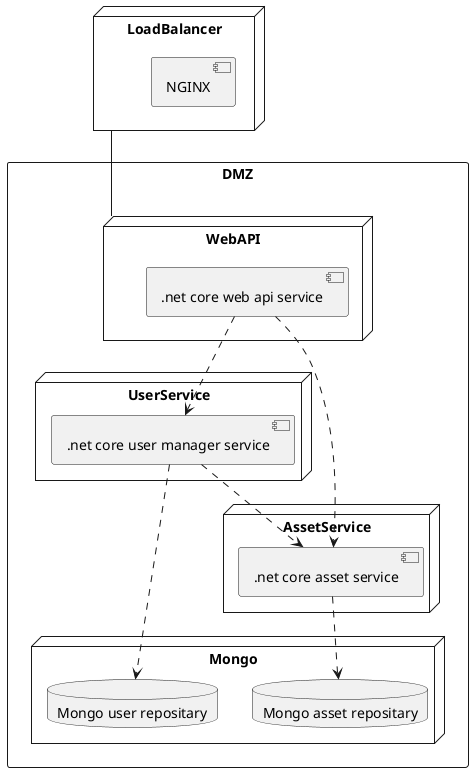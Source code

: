 @startuml Deployment

node LoadBalancer {
    component NGINX
}

rectangle DMZ {

    node WebAPI {
        component ".net core web api service" as WebAPIService
    }

    node UserService {
        component ".net core user manager service" as UserManagerService
    }

    node AssetService {
        component ".net core asset service" as AssetManagerService

    }

    node Mongo{
        database "Mongo asset repositary" as AssetRepo
        database "Mongo user repositary" as UserRepo
    }

}

LoadBalancer -- WebAPI

UserManagerService ..> UserRepo
AssetManagerService ..> AssetRepo

WebAPIService ..> UserManagerService
WebAPIService ..> AssetManagerService
UserManagerService ..>AssetManagerService


@enduml